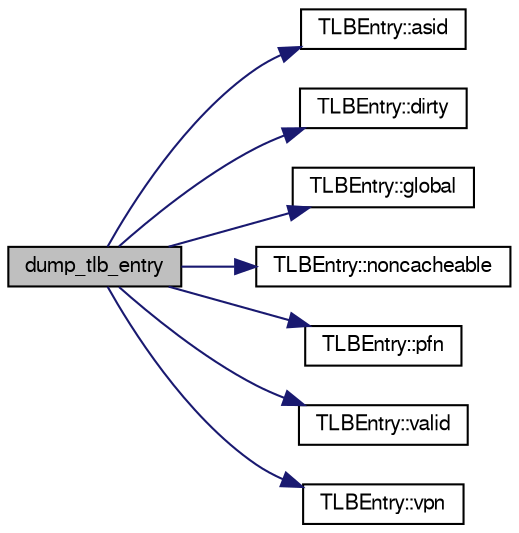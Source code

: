digraph G
{
  edge [fontname="FreeSans",fontsize="10",labelfontname="FreeSans",labelfontsize="10"];
  node [fontname="FreeSans",fontsize="10",shape=record];
  rankdir=LR;
  Node1 [label="dump_tlb_entry",height=0.2,width=0.4,color="black", fillcolor="grey75", style="filled" fontcolor="black"];
  Node1 -> Node2 [color="midnightblue",fontsize="10",style="solid"];
  Node2 [label="TLBEntry::asid",height=0.2,width=0.4,color="black", fillcolor="white", style="filled",URL="$classTLBEntry.html#a9ea42aca3ac9841e50ca88717a57675d"];
  Node1 -> Node3 [color="midnightblue",fontsize="10",style="solid"];
  Node3 [label="TLBEntry::dirty",height=0.2,width=0.4,color="black", fillcolor="white", style="filled",URL="$classTLBEntry.html#a035428d115899db13cad9ae4a0bd19d6"];
  Node1 -> Node4 [color="midnightblue",fontsize="10",style="solid"];
  Node4 [label="TLBEntry::global",height=0.2,width=0.4,color="black", fillcolor="white", style="filled",URL="$classTLBEntry.html#a958ad780663c9f6ff19f5011223abc4a"];
  Node1 -> Node5 [color="midnightblue",fontsize="10",style="solid"];
  Node5 [label="TLBEntry::noncacheable",height=0.2,width=0.4,color="black", fillcolor="white", style="filled",URL="$classTLBEntry.html#ac2a92150e0568daa9810e624d39a235b"];
  Node1 -> Node6 [color="midnightblue",fontsize="10",style="solid"];
  Node6 [label="TLBEntry::pfn",height=0.2,width=0.4,color="black", fillcolor="white", style="filled",URL="$classTLBEntry.html#a4595566739ea73c5b89a1bb9a8b472fc"];
  Node1 -> Node7 [color="midnightblue",fontsize="10",style="solid"];
  Node7 [label="TLBEntry::valid",height=0.2,width=0.4,color="black", fillcolor="white", style="filled",URL="$classTLBEntry.html#a29878217888278dbe3bc4ab3abbf081e"];
  Node1 -> Node8 [color="midnightblue",fontsize="10",style="solid"];
  Node8 [label="TLBEntry::vpn",height=0.2,width=0.4,color="black", fillcolor="white", style="filled",URL="$classTLBEntry.html#a4febc7aae3fda3da47da131e28cbdf50"];
}
